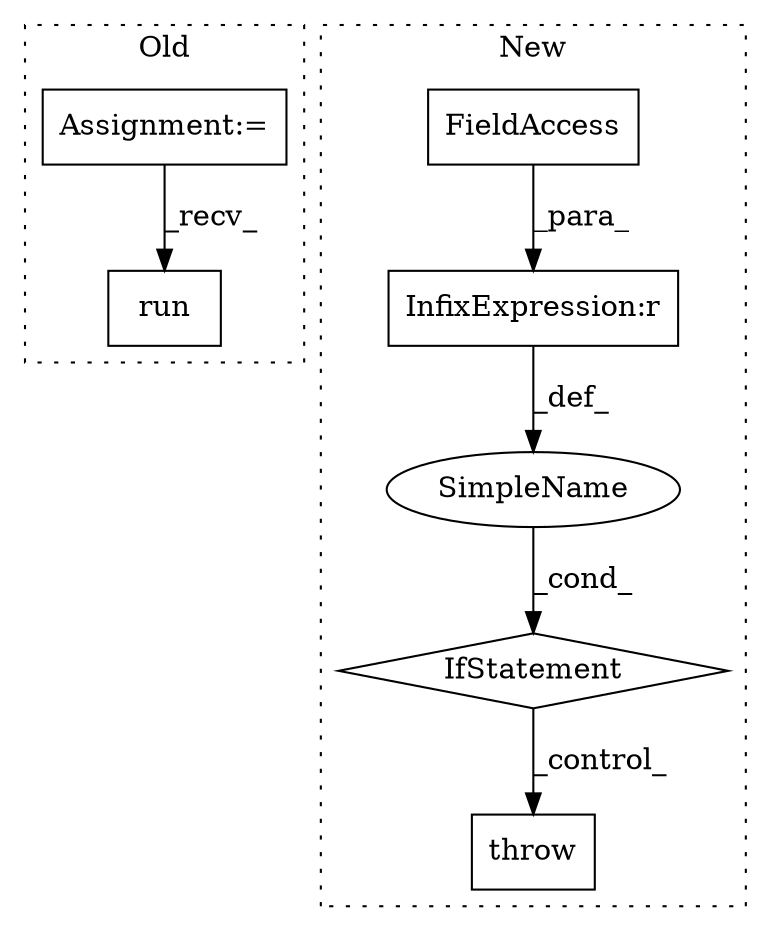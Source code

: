 digraph G {
subgraph cluster0 {
1 [label="run" a="32" s="512" l="5" shape="box"];
7 [label="Assignment:=" a="7" s="342" l="1" shape="box"];
label = "Old";
style="dotted";
}
subgraph cluster1 {
2 [label="throw" a="53" s="1270" l="6" shape="box"];
3 [label="IfStatement" a="25" s="809,829" l="4,2" shape="diamond"];
4 [label="SimpleName" a="42" s="" l="" shape="ellipse"];
5 [label="InfixExpression:r" a="27" s="821" l="4" shape="box"];
6 [label="FieldAccess" a="22" s="813" l="8" shape="box"];
label = "New";
style="dotted";
}
3 -> 2 [label="_control_"];
4 -> 3 [label="_cond_"];
5 -> 4 [label="_def_"];
6 -> 5 [label="_para_"];
7 -> 1 [label="_recv_"];
}